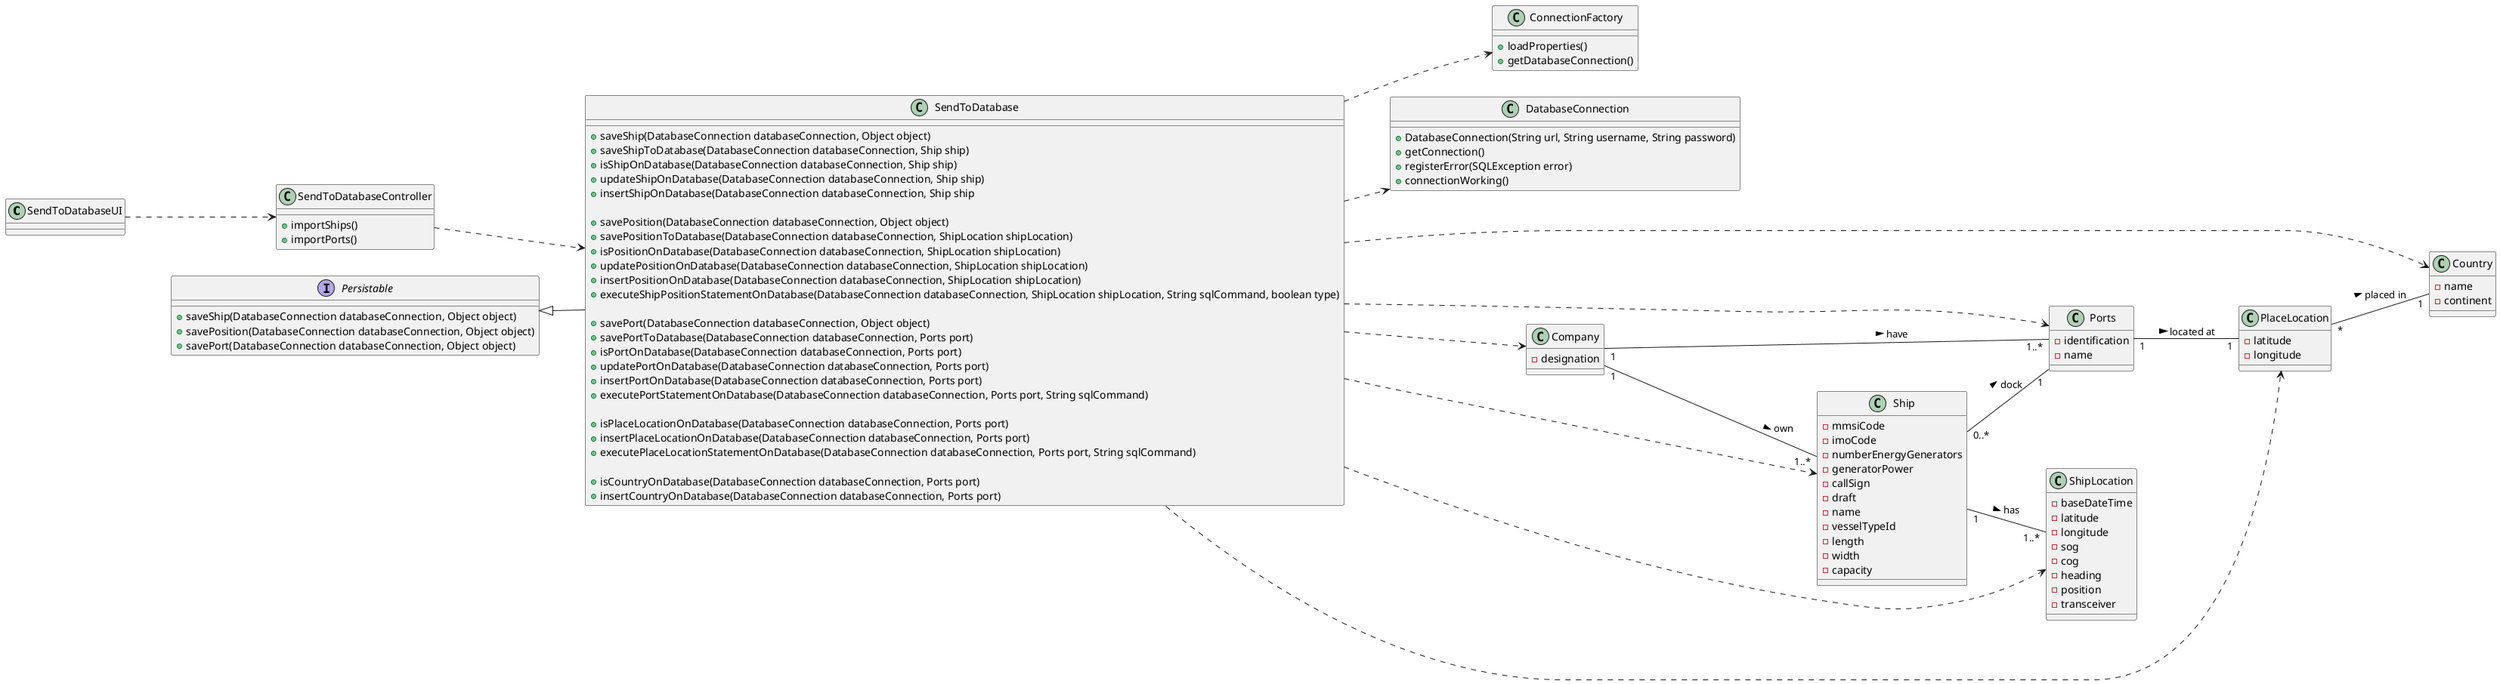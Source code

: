 @startuml
left to right direction

class SendToDatabaseUI{

}

class SendToDatabaseController{
+importShips()
+importPorts()
}

class SendToDatabase{
+saveShip(DatabaseConnection databaseConnection, Object object)
+saveShipToDatabase(DatabaseConnection databaseConnection, Ship ship)
+isShipOnDatabase(DatabaseConnection databaseConnection, Ship ship)
+updateShipOnDatabase(DatabaseConnection databaseConnection, Ship ship)
+insertShipOnDatabase(DatabaseConnection databaseConnection, Ship ship

+savePosition(DatabaseConnection databaseConnection, Object object)
+savePositionToDatabase(DatabaseConnection databaseConnection, ShipLocation shipLocation)
+isPositionOnDatabase(DatabaseConnection databaseConnection, ShipLocation shipLocation)
+updatePositionOnDatabase(DatabaseConnection databaseConnection, ShipLocation shipLocation)
+insertPositionOnDatabase(DatabaseConnection databaseConnection, ShipLocation shipLocation)
+executeShipPositionStatementOnDatabase(DatabaseConnection databaseConnection, ShipLocation shipLocation, String sqlCommand, boolean type)

+savePort(DatabaseConnection databaseConnection, Object object)
+savePortToDatabase(DatabaseConnection databaseConnection, Ports port)
+isPortOnDatabase(DatabaseConnection databaseConnection, Ports port)
+updatePortOnDatabase(DatabaseConnection databaseConnection, Ports port)
+insertPortOnDatabase(DatabaseConnection databaseConnection, Ports port)
+executePortStatementOnDatabase(DatabaseConnection databaseConnection, Ports port, String sqlCommand)

+isPlaceLocationOnDatabase(DatabaseConnection databaseConnection, Ports port)
+insertPlaceLocationOnDatabase(DatabaseConnection databaseConnection, Ports port)
+executePlaceLocationStatementOnDatabase(DatabaseConnection databaseConnection, Ports port, String sqlCommand)

+isCountryOnDatabase(DatabaseConnection databaseConnection, Ports port)
+insertCountryOnDatabase(DatabaseConnection databaseConnection, Ports port)

}

class ConnectionFactory{
+loadProperties()
+getDatabaseConnection()
}

class DatabaseConnection{
+DatabaseConnection(String url, String username, String password)
+getConnection()
+registerError(SQLException error)
+connectionWorking()

}

interface Persistable{
+saveShip(DatabaseConnection databaseConnection, Object object)
+savePosition(DatabaseConnection databaseConnection, Object object)
+savePort(DatabaseConnection databaseConnection, Object object)
}

class Ship {
-mmsiCode
-imoCode
-numberEnergyGenerators
-generatorPower
-callSign
-draft
-name
-vesselTypeId
-length
-width
-capacity
}

class Country {
-name
-continent
}

class PlaceLocation {
-latitude
-longitude
}

class ShipLocation {
-baseDateTime
-latitude
-longitude
-sog
-cog
-heading
-position
-transceiver
}

class Ports {
-identification
-name
}

class Company {
-designation
}

Company "1"--"1..*" Ship: own >

Company "1"--"1..*" Ports: have >

PlaceLocation "*" -- "1" Country : placed in >

Ports "1" -- "1" PlaceLocation : located at >

Ship "0..*"--"1" Ports: dock >

Ship "1" -- "1..*" ShipLocation : has >

SendToDatabaseUI ..> SendToDatabaseController

SendToDatabaseController ..> SendToDatabase

SendToDatabase ..> Company

SendToDatabase ..> Ship

SendToDatabase ..> ShipLocation

SendToDatabase ..> Ports

SendToDatabase ..> PlaceLocation

SendToDatabase ..> Country

Persistable <|-- SendToDatabase

SendToDatabase ..> ConnectionFactory

SendToDatabase ..> DatabaseConnection

@enduml